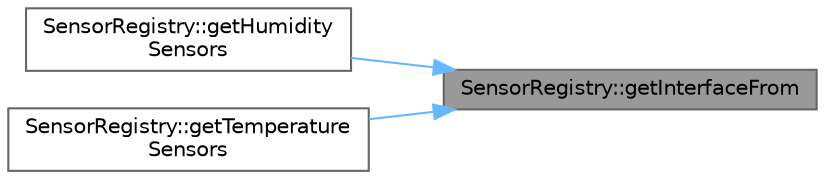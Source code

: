 digraph "SensorRegistry::getInterfaceFrom"
{
 // LATEX_PDF_SIZE
  bgcolor="transparent";
  edge [fontname=Helvetica,fontsize=10,labelfontname=Helvetica,labelfontsize=10];
  node [fontname=Helvetica,fontsize=10,shape=box,height=0.2,width=0.4];
  rankdir="RL";
  Node1 [id="Node000001",label="SensorRegistry::getInterfaceFrom",height=0.2,width=0.4,color="gray40", fillcolor="grey60", style="filled", fontcolor="black",tooltip="Helper to get a specific interface from a sensor if supported."];
  Node1 -> Node2 [id="edge1_Node000001_Node000002",dir="back",color="steelblue1",style="solid",tooltip=" "];
  Node2 [id="Node000002",label="SensorRegistry::getHumidity\lSensors",height=0.2,width=0.4,color="grey40", fillcolor="white", style="filled",URL="$class_sensor_registry.html#aa26b5698c84019990182364840afcd2a",tooltip="Get all humidity sensors."];
  Node1 -> Node3 [id="edge2_Node000001_Node000003",dir="back",color="steelblue1",style="solid",tooltip=" "];
  Node3 [id="Node000003",label="SensorRegistry::getTemperature\lSensors",height=0.2,width=0.4,color="grey40", fillcolor="white", style="filled",URL="$class_sensor_registry.html#a9ad560deac460f8207cfc9741fcfff45",tooltip="Get all temperature sensors."];
}
